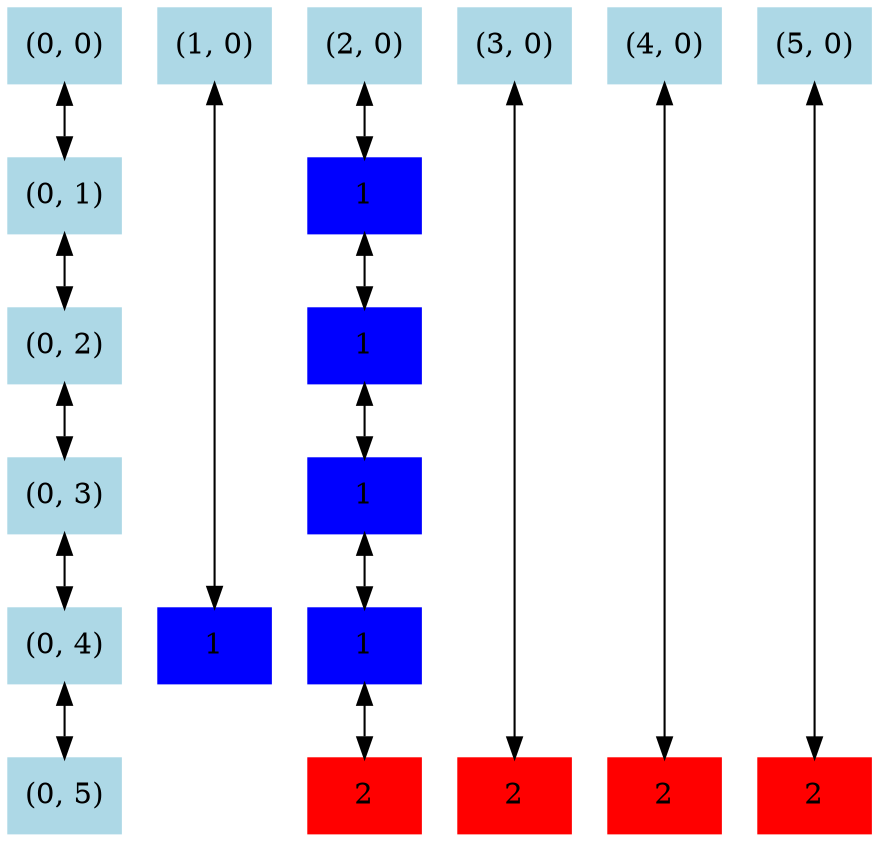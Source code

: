 digraph {
	node [shape=box style=filled]
	{
		rank=same
		node [color=lightblue]
		node00 [label="(0, 0)"]
		rank=same
		node [color=lightblue]
		node10 [label="(1, 0)"]
		rank=same
		node [color=lightblue]
		node20 [label="(2, 0)"]
		rank=same
		node [color=lightblue]
		node30 [label="(3, 0)"]
		rank=same
		node [color=lightblue]
		node40 [label="(4, 0)"]
		rank=same
		node [color=lightblue]
		node50 [label="(5, 0)"]
	}
	{
		rank=same
		node [color=lightblue]
		node01 [label="(0, 1)"]
		rank=same
		node [color=blue]
		node21 [label=1]
	}
	{
		rank=same
		node [color=lightblue]
		node02 [label="(0, 2)"]
		rank=same
		node [color=blue]
		node22 [label=1]
	}
	{
		rank=same
		node [color=lightblue]
		node03 [label="(0, 3)"]
		rank=same
		node [color=blue]
		node23 [label=1]
	}
	{
		rank=same
		node [color=lightblue]
		node04 [label="(0, 4)"]
		rank=same
		node [color=blue]
		node14 [label=1]
		rank=same
		node [color=blue]
		node24 [label=1]
	}
	{
		rank=same
		node [color=lightblue]
		node05 [label="(0, 5)"]
		rank=same
		node [color=red]
		node25 [label=2]
		rank=same
		node [color=red]
		node35 [label=2]
		rank=same
		node [color=red]
		node45 [label=2]
		rank=same
		node [color=red]
		node55 [label=2]
	}
	node00 -> node01 [dir=both]
	node01 -> node02 [dir=both]
	node02 -> node03 [dir=both]
	node03 -> node04 [dir=both]
	node04 -> node05 [dir=both]
	node10 -> node14 [dir=both]
	node20 -> node21 [dir=both]
	node21 -> node22 [dir=both]
	node22 -> node23 [dir=both]
	node23 -> node24 [dir=both]
	node24 -> node25 [dir=both]
	node30 -> node35 [dir=both]
	node40 -> node45 [dir=both]
	node50 -> node55 [dir=both]
}
